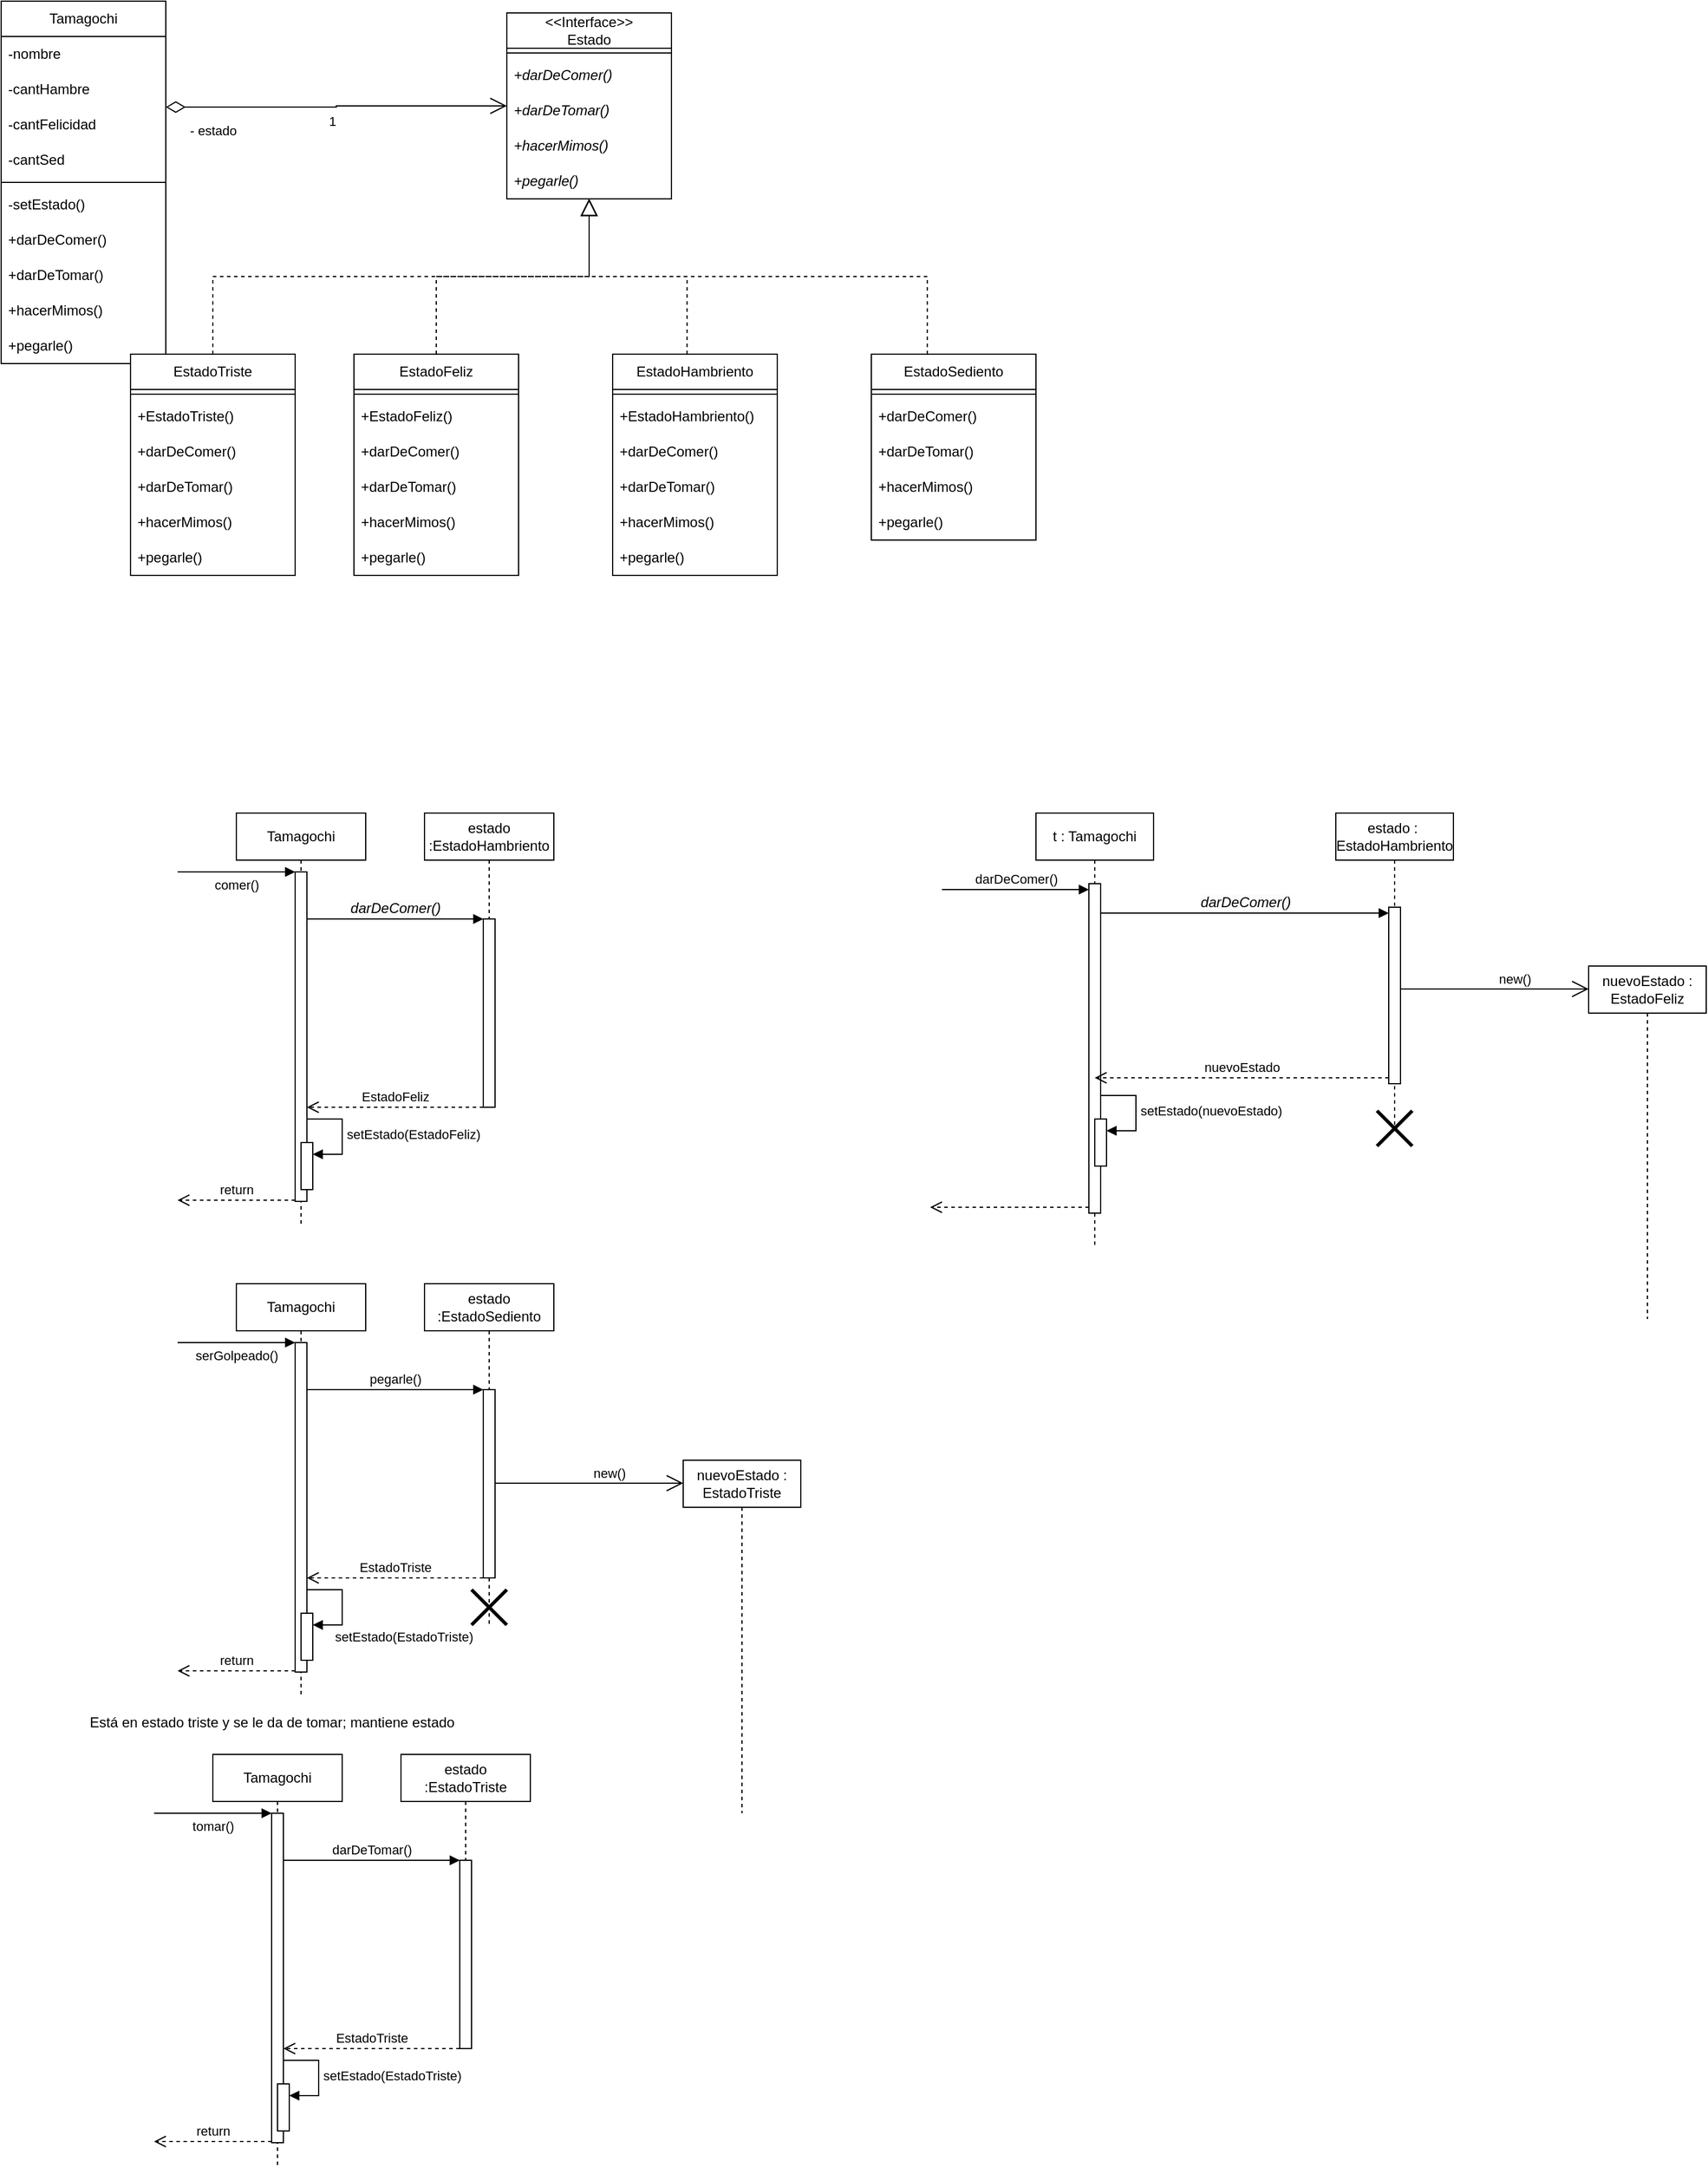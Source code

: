 <mxfile version="24.2.5" type="device" pages="2">
  <diagram name="Page-1" id="bVdhCnrpjDWFNXXhfxfb">
    <mxGraphModel dx="1121" dy="468" grid="1" gridSize="10" guides="1" tooltips="1" connect="1" arrows="1" fold="1" page="1" pageScale="1" pageWidth="850" pageHeight="1100" math="0" shadow="0">
      <root>
        <mxCell id="0" />
        <mxCell id="1" parent="0" />
        <mxCell id="0UKZ5Wy3TwZcNnDCWIbI-1" value="&lt;div&gt;&amp;lt;&amp;lt;Interface&amp;gt;&amp;gt;&lt;/div&gt;Estado" style="swimlane;fontStyle=0;childLayout=stackLayout;horizontal=1;startSize=30;horizontalStack=0;resizeParent=1;resizeParentMax=0;resizeLast=0;collapsible=1;marginBottom=0;whiteSpace=wrap;html=1;" parent="1" vertex="1">
          <mxGeometry x="570" y="230" width="140" height="158" as="geometry" />
        </mxCell>
        <mxCell id="0UKZ5Wy3TwZcNnDCWIbI-15" value="" style="line;strokeWidth=1;fillColor=none;align=left;verticalAlign=middle;spacingTop=-1;spacingLeft=3;spacingRight=3;rotatable=0;labelPosition=right;points=[];portConstraint=eastwest;strokeColor=inherit;" parent="0UKZ5Wy3TwZcNnDCWIbI-1" vertex="1">
          <mxGeometry y="30" width="140" height="8" as="geometry" />
        </mxCell>
        <mxCell id="0UKZ5Wy3TwZcNnDCWIbI-18" value="&lt;i&gt;+darDeComer()&lt;/i&gt;" style="text;strokeColor=none;fillColor=none;align=left;verticalAlign=middle;spacingLeft=4;spacingRight=4;overflow=hidden;points=[[0,0.5],[1,0.5]];portConstraint=eastwest;rotatable=0;whiteSpace=wrap;html=1;" parent="0UKZ5Wy3TwZcNnDCWIbI-1" vertex="1">
          <mxGeometry y="38" width="140" height="30" as="geometry" />
        </mxCell>
        <mxCell id="0UKZ5Wy3TwZcNnDCWIbI-21" value="&lt;i&gt;+darDeTomar()&lt;/i&gt;" style="text;strokeColor=none;fillColor=none;align=left;verticalAlign=middle;spacingLeft=4;spacingRight=4;overflow=hidden;points=[[0,0.5],[1,0.5]];portConstraint=eastwest;rotatable=0;whiteSpace=wrap;html=1;" parent="0UKZ5Wy3TwZcNnDCWIbI-1" vertex="1">
          <mxGeometry y="68" width="140" height="30" as="geometry" />
        </mxCell>
        <mxCell id="0UKZ5Wy3TwZcNnDCWIbI-24" value="&lt;i&gt;+hacerMimos()&lt;/i&gt;" style="text;strokeColor=none;fillColor=none;align=left;verticalAlign=middle;spacingLeft=4;spacingRight=4;overflow=hidden;points=[[0,0.5],[1,0.5]];portConstraint=eastwest;rotatable=0;whiteSpace=wrap;html=1;" parent="0UKZ5Wy3TwZcNnDCWIbI-1" vertex="1">
          <mxGeometry y="98" width="140" height="30" as="geometry" />
        </mxCell>
        <mxCell id="0UKZ5Wy3TwZcNnDCWIbI-4" value="&lt;i&gt;+pegarle()&lt;/i&gt;" style="text;strokeColor=none;fillColor=none;align=left;verticalAlign=middle;spacingLeft=4;spacingRight=4;overflow=hidden;points=[[0,0.5],[1,0.5]];portConstraint=eastwest;rotatable=0;whiteSpace=wrap;html=1;" parent="0UKZ5Wy3TwZcNnDCWIbI-1" vertex="1">
          <mxGeometry y="128" width="140" height="30" as="geometry" />
        </mxCell>
        <mxCell id="0UKZ5Wy3TwZcNnDCWIbI-5" value="Tamagochi" style="swimlane;fontStyle=0;childLayout=stackLayout;horizontal=1;startSize=30;horizontalStack=0;resizeParent=1;resizeParentMax=0;resizeLast=0;collapsible=1;marginBottom=0;whiteSpace=wrap;html=1;" parent="1" vertex="1">
          <mxGeometry x="140" y="220" width="140" height="308" as="geometry" />
        </mxCell>
        <mxCell id="0UKZ5Wy3TwZcNnDCWIbI-6" value="-nombre" style="text;strokeColor=none;fillColor=none;align=left;verticalAlign=middle;spacingLeft=4;spacingRight=4;overflow=hidden;points=[[0,0.5],[1,0.5]];portConstraint=eastwest;rotatable=0;whiteSpace=wrap;html=1;" parent="0UKZ5Wy3TwZcNnDCWIbI-5" vertex="1">
          <mxGeometry y="30" width="140" height="30" as="geometry" />
        </mxCell>
        <mxCell id="0UKZ5Wy3TwZcNnDCWIbI-68" value="-cantHambre" style="text;strokeColor=none;fillColor=none;align=left;verticalAlign=middle;spacingLeft=4;spacingRight=4;overflow=hidden;points=[[0,0.5],[1,0.5]];portConstraint=eastwest;rotatable=0;whiteSpace=wrap;html=1;" parent="0UKZ5Wy3TwZcNnDCWIbI-5" vertex="1">
          <mxGeometry y="60" width="140" height="30" as="geometry" />
        </mxCell>
        <mxCell id="0UKZ5Wy3TwZcNnDCWIbI-69" value="-cantFelicidad" style="text;strokeColor=none;fillColor=none;align=left;verticalAlign=middle;spacingLeft=4;spacingRight=4;overflow=hidden;points=[[0,0.5],[1,0.5]];portConstraint=eastwest;rotatable=0;whiteSpace=wrap;html=1;" parent="0UKZ5Wy3TwZcNnDCWIbI-5" vertex="1">
          <mxGeometry y="90" width="140" height="30" as="geometry" />
        </mxCell>
        <mxCell id="0UKZ5Wy3TwZcNnDCWIbI-67" value="-cantSed" style="text;strokeColor=none;fillColor=none;align=left;verticalAlign=middle;spacingLeft=4;spacingRight=4;overflow=hidden;points=[[0,0.5],[1,0.5]];portConstraint=eastwest;rotatable=0;whiteSpace=wrap;html=1;" parent="0UKZ5Wy3TwZcNnDCWIbI-5" vertex="1">
          <mxGeometry y="120" width="140" height="30" as="geometry" />
        </mxCell>
        <mxCell id="0UKZ5Wy3TwZcNnDCWIbI-66" value="" style="line;strokeWidth=1;fillColor=none;align=left;verticalAlign=middle;spacingTop=-1;spacingLeft=3;spacingRight=3;rotatable=0;labelPosition=right;points=[];portConstraint=eastwest;strokeColor=inherit;" parent="0UKZ5Wy3TwZcNnDCWIbI-5" vertex="1">
          <mxGeometry y="150" width="140" height="8" as="geometry" />
        </mxCell>
        <mxCell id="VSxVPbPDeKIeRkTLkw7z-45" value="&lt;span style=&quot;text-align: center;&quot;&gt;-setEstado()&lt;/span&gt;" style="text;strokeColor=none;fillColor=none;align=left;verticalAlign=middle;spacingLeft=4;spacingRight=4;overflow=hidden;points=[[0,0.5],[1,0.5]];portConstraint=eastwest;rotatable=0;whiteSpace=wrap;html=1;" vertex="1" parent="0UKZ5Wy3TwZcNnDCWIbI-5">
          <mxGeometry y="158" width="140" height="30" as="geometry" />
        </mxCell>
        <mxCell id="0UKZ5Wy3TwZcNnDCWIbI-62" value="+darDeComer()" style="text;strokeColor=none;fillColor=none;align=left;verticalAlign=middle;spacingLeft=4;spacingRight=4;overflow=hidden;points=[[0,0.5],[1,0.5]];portConstraint=eastwest;rotatable=0;whiteSpace=wrap;html=1;" parent="0UKZ5Wy3TwZcNnDCWIbI-5" vertex="1">
          <mxGeometry y="188" width="140" height="30" as="geometry" />
        </mxCell>
        <mxCell id="0UKZ5Wy3TwZcNnDCWIbI-63" value="+darDeTomar()" style="text;strokeColor=none;fillColor=none;align=left;verticalAlign=middle;spacingLeft=4;spacingRight=4;overflow=hidden;points=[[0,0.5],[1,0.5]];portConstraint=eastwest;rotatable=0;whiteSpace=wrap;html=1;" parent="0UKZ5Wy3TwZcNnDCWIbI-5" vertex="1">
          <mxGeometry y="218" width="140" height="30" as="geometry" />
        </mxCell>
        <mxCell id="0UKZ5Wy3TwZcNnDCWIbI-64" value="+hacerMimos()" style="text;strokeColor=none;fillColor=none;align=left;verticalAlign=middle;spacingLeft=4;spacingRight=4;overflow=hidden;points=[[0,0.5],[1,0.5]];portConstraint=eastwest;rotatable=0;whiteSpace=wrap;html=1;" parent="0UKZ5Wy3TwZcNnDCWIbI-5" vertex="1">
          <mxGeometry y="248" width="140" height="30" as="geometry" />
        </mxCell>
        <mxCell id="0UKZ5Wy3TwZcNnDCWIbI-65" value="+pegarle()" style="text;strokeColor=none;fillColor=none;align=left;verticalAlign=middle;spacingLeft=4;spacingRight=4;overflow=hidden;points=[[0,0.5],[1,0.5]];portConstraint=eastwest;rotatable=0;whiteSpace=wrap;html=1;" parent="0UKZ5Wy3TwZcNnDCWIbI-5" vertex="1">
          <mxGeometry y="278" width="140" height="30" as="geometry" />
        </mxCell>
        <mxCell id="0UKZ5Wy3TwZcNnDCWIbI-9" value="- estado" style="endArrow=open;html=1;endSize=12;startArrow=diamondThin;startSize=14;startFill=0;edgeStyle=orthogonalEdgeStyle;rounded=0;" parent="1" edge="1" target="0UKZ5Wy3TwZcNnDCWIbI-1" source="0UKZ5Wy3TwZcNnDCWIbI-5">
          <mxGeometry x="-0.725" y="-20" relative="1" as="geometry">
            <mxPoint x="310.0" y="310.0" as="sourcePoint" />
            <mxPoint x="490" y="330" as="targetPoint" />
            <Array as="points">
              <mxPoint x="425" y="310" />
              <mxPoint x="425" y="309" />
            </Array>
            <mxPoint as="offset" />
          </mxGeometry>
        </mxCell>
        <mxCell id="0UKZ5Wy3TwZcNnDCWIbI-11" value="1" style="edgeLabel;resizable=0;html=1;align=right;verticalAlign=top;" parent="0UKZ5Wy3TwZcNnDCWIbI-9" connectable="0" vertex="1">
          <mxGeometry x="1" relative="1" as="geometry">
            <mxPoint x="-145" as="offset" />
          </mxGeometry>
        </mxCell>
        <mxCell id="0UKZ5Wy3TwZcNnDCWIbI-25" value="&lt;div&gt;&lt;span style=&quot;background-color: initial;&quot;&gt;EstadoTriste&lt;/span&gt;&lt;br&gt;&lt;/div&gt;" style="swimlane;fontStyle=0;childLayout=stackLayout;horizontal=1;startSize=30;horizontalStack=0;resizeParent=1;resizeParentMax=0;resizeLast=0;collapsible=1;marginBottom=0;whiteSpace=wrap;html=1;" parent="1" vertex="1">
          <mxGeometry x="250" y="520" width="140" height="188" as="geometry" />
        </mxCell>
        <mxCell id="0UKZ5Wy3TwZcNnDCWIbI-26" value="" style="line;strokeWidth=1;fillColor=none;align=left;verticalAlign=middle;spacingTop=-1;spacingLeft=3;spacingRight=3;rotatable=0;labelPosition=right;points=[];portConstraint=eastwest;strokeColor=inherit;" parent="0UKZ5Wy3TwZcNnDCWIbI-25" vertex="1">
          <mxGeometry y="30" width="140" height="8" as="geometry" />
        </mxCell>
        <mxCell id="VSxVPbPDeKIeRkTLkw7z-44" value="&lt;span style=&quot;text-align: center;&quot;&gt;+EstadoTriste()&lt;/span&gt;" style="text;strokeColor=none;fillColor=none;align=left;verticalAlign=middle;spacingLeft=4;spacingRight=4;overflow=hidden;points=[[0,0.5],[1,0.5]];portConstraint=eastwest;rotatable=0;whiteSpace=wrap;html=1;" vertex="1" parent="0UKZ5Wy3TwZcNnDCWIbI-25">
          <mxGeometry y="38" width="140" height="30" as="geometry" />
        </mxCell>
        <mxCell id="0UKZ5Wy3TwZcNnDCWIbI-27" value="+darDeComer()" style="text;strokeColor=none;fillColor=none;align=left;verticalAlign=middle;spacingLeft=4;spacingRight=4;overflow=hidden;points=[[0,0.5],[1,0.5]];portConstraint=eastwest;rotatable=0;whiteSpace=wrap;html=1;" parent="0UKZ5Wy3TwZcNnDCWIbI-25" vertex="1">
          <mxGeometry y="68" width="140" height="30" as="geometry" />
        </mxCell>
        <mxCell id="0UKZ5Wy3TwZcNnDCWIbI-28" value="+darDeTomar()" style="text;strokeColor=none;fillColor=none;align=left;verticalAlign=middle;spacingLeft=4;spacingRight=4;overflow=hidden;points=[[0,0.5],[1,0.5]];portConstraint=eastwest;rotatable=0;whiteSpace=wrap;html=1;" parent="0UKZ5Wy3TwZcNnDCWIbI-25" vertex="1">
          <mxGeometry y="98" width="140" height="30" as="geometry" />
        </mxCell>
        <mxCell id="0UKZ5Wy3TwZcNnDCWIbI-29" value="+hacerMimos()" style="text;strokeColor=none;fillColor=none;align=left;verticalAlign=middle;spacingLeft=4;spacingRight=4;overflow=hidden;points=[[0,0.5],[1,0.5]];portConstraint=eastwest;rotatable=0;whiteSpace=wrap;html=1;" parent="0UKZ5Wy3TwZcNnDCWIbI-25" vertex="1">
          <mxGeometry y="128" width="140" height="30" as="geometry" />
        </mxCell>
        <mxCell id="0UKZ5Wy3TwZcNnDCWIbI-30" value="+pegarle()" style="text;strokeColor=none;fillColor=none;align=left;verticalAlign=middle;spacingLeft=4;spacingRight=4;overflow=hidden;points=[[0,0.5],[1,0.5]];portConstraint=eastwest;rotatable=0;whiteSpace=wrap;html=1;" parent="0UKZ5Wy3TwZcNnDCWIbI-25" vertex="1">
          <mxGeometry y="158" width="140" height="30" as="geometry" />
        </mxCell>
        <mxCell id="0UKZ5Wy3TwZcNnDCWIbI-31" value="&lt;div&gt;&lt;span style=&quot;background-color: initial;&quot;&gt;EstadoFeliz&lt;/span&gt;&lt;br&gt;&lt;/div&gt;" style="swimlane;fontStyle=0;childLayout=stackLayout;horizontal=1;startSize=30;horizontalStack=0;resizeParent=1;resizeParentMax=0;resizeLast=0;collapsible=1;marginBottom=0;whiteSpace=wrap;html=1;" parent="1" vertex="1">
          <mxGeometry x="440" y="520" width="140" height="188" as="geometry" />
        </mxCell>
        <mxCell id="0UKZ5Wy3TwZcNnDCWIbI-32" value="" style="line;strokeWidth=1;fillColor=none;align=left;verticalAlign=middle;spacingTop=-1;spacingLeft=3;spacingRight=3;rotatable=0;labelPosition=right;points=[];portConstraint=eastwest;strokeColor=inherit;" parent="0UKZ5Wy3TwZcNnDCWIbI-31" vertex="1">
          <mxGeometry y="30" width="140" height="8" as="geometry" />
        </mxCell>
        <mxCell id="VSxVPbPDeKIeRkTLkw7z-46" value="&lt;span style=&quot;text-align: center;&quot;&gt;+EstadoFeliz()&lt;/span&gt;" style="text;strokeColor=none;fillColor=none;align=left;verticalAlign=middle;spacingLeft=4;spacingRight=4;overflow=hidden;points=[[0,0.5],[1,0.5]];portConstraint=eastwest;rotatable=0;whiteSpace=wrap;html=1;" vertex="1" parent="0UKZ5Wy3TwZcNnDCWIbI-31">
          <mxGeometry y="38" width="140" height="30" as="geometry" />
        </mxCell>
        <mxCell id="0UKZ5Wy3TwZcNnDCWIbI-33" value="+darDeComer()" style="text;strokeColor=none;fillColor=none;align=left;verticalAlign=middle;spacingLeft=4;spacingRight=4;overflow=hidden;points=[[0,0.5],[1,0.5]];portConstraint=eastwest;rotatable=0;whiteSpace=wrap;html=1;" parent="0UKZ5Wy3TwZcNnDCWIbI-31" vertex="1">
          <mxGeometry y="68" width="140" height="30" as="geometry" />
        </mxCell>
        <mxCell id="0UKZ5Wy3TwZcNnDCWIbI-34" value="+darDeTomar()" style="text;strokeColor=none;fillColor=none;align=left;verticalAlign=middle;spacingLeft=4;spacingRight=4;overflow=hidden;points=[[0,0.5],[1,0.5]];portConstraint=eastwest;rotatable=0;whiteSpace=wrap;html=1;" parent="0UKZ5Wy3TwZcNnDCWIbI-31" vertex="1">
          <mxGeometry y="98" width="140" height="30" as="geometry" />
        </mxCell>
        <mxCell id="0UKZ5Wy3TwZcNnDCWIbI-35" value="+hacerMimos()" style="text;strokeColor=none;fillColor=none;align=left;verticalAlign=middle;spacingLeft=4;spacingRight=4;overflow=hidden;points=[[0,0.5],[1,0.5]];portConstraint=eastwest;rotatable=0;whiteSpace=wrap;html=1;" parent="0UKZ5Wy3TwZcNnDCWIbI-31" vertex="1">
          <mxGeometry y="128" width="140" height="30" as="geometry" />
        </mxCell>
        <mxCell id="0UKZ5Wy3TwZcNnDCWIbI-36" value="+pegarle()" style="text;strokeColor=none;fillColor=none;align=left;verticalAlign=middle;spacingLeft=4;spacingRight=4;overflow=hidden;points=[[0,0.5],[1,0.5]];portConstraint=eastwest;rotatable=0;whiteSpace=wrap;html=1;" parent="0UKZ5Wy3TwZcNnDCWIbI-31" vertex="1">
          <mxGeometry y="158" width="140" height="30" as="geometry" />
        </mxCell>
        <mxCell id="0UKZ5Wy3TwZcNnDCWIbI-37" value="&lt;div&gt;&lt;span style=&quot;background-color: initial;&quot;&gt;EstadoHambriento&lt;/span&gt;&lt;/div&gt;" style="swimlane;fontStyle=0;childLayout=stackLayout;horizontal=1;startSize=30;horizontalStack=0;resizeParent=1;resizeParentMax=0;resizeLast=0;collapsible=1;marginBottom=0;whiteSpace=wrap;html=1;" parent="1" vertex="1">
          <mxGeometry x="660" y="520" width="140" height="188" as="geometry" />
        </mxCell>
        <mxCell id="0UKZ5Wy3TwZcNnDCWIbI-38" value="" style="line;strokeWidth=1;fillColor=none;align=left;verticalAlign=middle;spacingTop=-1;spacingLeft=3;spacingRight=3;rotatable=0;labelPosition=right;points=[];portConstraint=eastwest;strokeColor=inherit;" parent="0UKZ5Wy3TwZcNnDCWIbI-37" vertex="1">
          <mxGeometry y="30" width="140" height="8" as="geometry" />
        </mxCell>
        <mxCell id="VSxVPbPDeKIeRkTLkw7z-47" value="&lt;span style=&quot;text-align: center;&quot;&gt;+EstadoHambriento()&lt;/span&gt;" style="text;strokeColor=none;fillColor=none;align=left;verticalAlign=middle;spacingLeft=4;spacingRight=4;overflow=hidden;points=[[0,0.5],[1,0.5]];portConstraint=eastwest;rotatable=0;whiteSpace=wrap;html=1;" vertex="1" parent="0UKZ5Wy3TwZcNnDCWIbI-37">
          <mxGeometry y="38" width="140" height="30" as="geometry" />
        </mxCell>
        <mxCell id="0UKZ5Wy3TwZcNnDCWIbI-39" value="+darDeComer()" style="text;strokeColor=none;fillColor=none;align=left;verticalAlign=middle;spacingLeft=4;spacingRight=4;overflow=hidden;points=[[0,0.5],[1,0.5]];portConstraint=eastwest;rotatable=0;whiteSpace=wrap;html=1;" parent="0UKZ5Wy3TwZcNnDCWIbI-37" vertex="1">
          <mxGeometry y="68" width="140" height="30" as="geometry" />
        </mxCell>
        <mxCell id="0UKZ5Wy3TwZcNnDCWIbI-40" value="+darDeTomar()" style="text;strokeColor=none;fillColor=none;align=left;verticalAlign=middle;spacingLeft=4;spacingRight=4;overflow=hidden;points=[[0,0.5],[1,0.5]];portConstraint=eastwest;rotatable=0;whiteSpace=wrap;html=1;" parent="0UKZ5Wy3TwZcNnDCWIbI-37" vertex="1">
          <mxGeometry y="98" width="140" height="30" as="geometry" />
        </mxCell>
        <mxCell id="0UKZ5Wy3TwZcNnDCWIbI-41" value="+hacerMimos()" style="text;strokeColor=none;fillColor=none;align=left;verticalAlign=middle;spacingLeft=4;spacingRight=4;overflow=hidden;points=[[0,0.5],[1,0.5]];portConstraint=eastwest;rotatable=0;whiteSpace=wrap;html=1;" parent="0UKZ5Wy3TwZcNnDCWIbI-37" vertex="1">
          <mxGeometry y="128" width="140" height="30" as="geometry" />
        </mxCell>
        <mxCell id="0UKZ5Wy3TwZcNnDCWIbI-42" value="+pegarle()" style="text;strokeColor=none;fillColor=none;align=left;verticalAlign=middle;spacingLeft=4;spacingRight=4;overflow=hidden;points=[[0,0.5],[1,0.5]];portConstraint=eastwest;rotatable=0;whiteSpace=wrap;html=1;" parent="0UKZ5Wy3TwZcNnDCWIbI-37" vertex="1">
          <mxGeometry y="158" width="140" height="30" as="geometry" />
        </mxCell>
        <mxCell id="0UKZ5Wy3TwZcNnDCWIbI-43" value="&lt;div&gt;&lt;span style=&quot;background-color: initial;&quot;&gt;EstadoSediento&lt;/span&gt;&lt;/div&gt;" style="swimlane;fontStyle=0;childLayout=stackLayout;horizontal=1;startSize=30;horizontalStack=0;resizeParent=1;resizeParentMax=0;resizeLast=0;collapsible=1;marginBottom=0;whiteSpace=wrap;html=1;" parent="1" vertex="1">
          <mxGeometry x="880" y="520" width="140" height="158" as="geometry" />
        </mxCell>
        <mxCell id="0UKZ5Wy3TwZcNnDCWIbI-44" value="" style="line;strokeWidth=1;fillColor=none;align=left;verticalAlign=middle;spacingTop=-1;spacingLeft=3;spacingRight=3;rotatable=0;labelPosition=right;points=[];portConstraint=eastwest;strokeColor=inherit;" parent="0UKZ5Wy3TwZcNnDCWIbI-43" vertex="1">
          <mxGeometry y="30" width="140" height="8" as="geometry" />
        </mxCell>
        <mxCell id="0UKZ5Wy3TwZcNnDCWIbI-45" value="+darDeComer()" style="text;strokeColor=none;fillColor=none;align=left;verticalAlign=middle;spacingLeft=4;spacingRight=4;overflow=hidden;points=[[0,0.5],[1,0.5]];portConstraint=eastwest;rotatable=0;whiteSpace=wrap;html=1;" parent="0UKZ5Wy3TwZcNnDCWIbI-43" vertex="1">
          <mxGeometry y="38" width="140" height="30" as="geometry" />
        </mxCell>
        <mxCell id="0UKZ5Wy3TwZcNnDCWIbI-46" value="+darDeTomar()" style="text;strokeColor=none;fillColor=none;align=left;verticalAlign=middle;spacingLeft=4;spacingRight=4;overflow=hidden;points=[[0,0.5],[1,0.5]];portConstraint=eastwest;rotatable=0;whiteSpace=wrap;html=1;" parent="0UKZ5Wy3TwZcNnDCWIbI-43" vertex="1">
          <mxGeometry y="68" width="140" height="30" as="geometry" />
        </mxCell>
        <mxCell id="0UKZ5Wy3TwZcNnDCWIbI-47" value="+hacerMimos()" style="text;strokeColor=none;fillColor=none;align=left;verticalAlign=middle;spacingLeft=4;spacingRight=4;overflow=hidden;points=[[0,0.5],[1,0.5]];portConstraint=eastwest;rotatable=0;whiteSpace=wrap;html=1;" parent="0UKZ5Wy3TwZcNnDCWIbI-43" vertex="1">
          <mxGeometry y="98" width="140" height="30" as="geometry" />
        </mxCell>
        <mxCell id="0UKZ5Wy3TwZcNnDCWIbI-48" value="+pegarle()" style="text;strokeColor=none;fillColor=none;align=left;verticalAlign=middle;spacingLeft=4;spacingRight=4;overflow=hidden;points=[[0,0.5],[1,0.5]];portConstraint=eastwest;rotatable=0;whiteSpace=wrap;html=1;" parent="0UKZ5Wy3TwZcNnDCWIbI-43" vertex="1">
          <mxGeometry y="128" width="140" height="30" as="geometry" />
        </mxCell>
        <mxCell id="0UKZ5Wy3TwZcNnDCWIbI-58" value="" style="endArrow=block;dashed=1;endFill=0;endSize=12;html=1;rounded=0;exitX=0.452;exitY=0;exitDx=0;exitDy=0;exitPerimeter=0;edgeStyle=orthogonalEdgeStyle;" parent="1" source="0UKZ5Wy3TwZcNnDCWIbI-37" target="0UKZ5Wy3TwZcNnDCWIbI-1" edge="1">
          <mxGeometry width="160" relative="1" as="geometry">
            <mxPoint x="670" y="500" as="sourcePoint" />
            <mxPoint x="830" y="500" as="targetPoint" />
          </mxGeometry>
        </mxCell>
        <mxCell id="0UKZ5Wy3TwZcNnDCWIbI-60" value="" style="endArrow=block;dashed=1;endFill=0;endSize=12;html=1;rounded=0;exitX=0.34;exitY=0;exitDx=0;exitDy=0;exitPerimeter=0;edgeStyle=orthogonalEdgeStyle;" parent="1" source="0UKZ5Wy3TwZcNnDCWIbI-43" target="0UKZ5Wy3TwZcNnDCWIbI-1" edge="1">
          <mxGeometry width="160" relative="1" as="geometry">
            <mxPoint x="670" y="510" as="sourcePoint" />
            <mxPoint x="830" y="510" as="targetPoint" />
          </mxGeometry>
        </mxCell>
        <mxCell id="0UKZ5Wy3TwZcNnDCWIbI-61" value="" style="endArrow=block;dashed=1;endFill=0;endSize=12;html=1;rounded=0;exitX=0.5;exitY=0;exitDx=0;exitDy=0;edgeStyle=orthogonalEdgeStyle;" parent="1" source="0UKZ5Wy3TwZcNnDCWIbI-25" target="0UKZ5Wy3TwZcNnDCWIbI-1" edge="1">
          <mxGeometry width="160" relative="1" as="geometry">
            <mxPoint x="400" y="438" as="sourcePoint" />
            <mxPoint x="560" y="438" as="targetPoint" />
          </mxGeometry>
        </mxCell>
        <mxCell id="0UKZ5Wy3TwZcNnDCWIbI-59" value="" style="endArrow=block;dashed=1;endFill=0;endSize=12;html=1;rounded=0;exitX=0.5;exitY=0;exitDx=0;exitDy=0;edgeStyle=orthogonalEdgeStyle;" parent="1" source="0UKZ5Wy3TwZcNnDCWIbI-31" target="0UKZ5Wy3TwZcNnDCWIbI-1" edge="1">
          <mxGeometry width="160" relative="1" as="geometry">
            <mxPoint x="480" y="480" as="sourcePoint" />
            <mxPoint x="640" y="480" as="targetPoint" />
          </mxGeometry>
        </mxCell>
        <mxCell id="VSxVPbPDeKIeRkTLkw7z-1" value="Tamagochi" style="shape=umlLifeline;perimeter=lifelinePerimeter;whiteSpace=wrap;html=1;container=1;dropTarget=0;collapsible=0;recursiveResize=0;outlineConnect=0;portConstraint=eastwest;newEdgeStyle={&quot;edgeStyle&quot;:&quot;elbowEdgeStyle&quot;,&quot;elbow&quot;:&quot;vertical&quot;,&quot;curved&quot;:0,&quot;rounded&quot;:0};" vertex="1" parent="1">
          <mxGeometry x="340" y="910" width="110" height="350" as="geometry" />
        </mxCell>
        <mxCell id="VSxVPbPDeKIeRkTLkw7z-2" value="" style="html=1;points=[];perimeter=orthogonalPerimeter;outlineConnect=0;targetShapes=umlLifeline;portConstraint=eastwest;newEdgeStyle={&quot;edgeStyle&quot;:&quot;elbowEdgeStyle&quot;,&quot;elbow&quot;:&quot;vertical&quot;,&quot;curved&quot;:0,&quot;rounded&quot;:0};" vertex="1" parent="VSxVPbPDeKIeRkTLkw7z-1">
          <mxGeometry x="50" y="50" width="10" height="280" as="geometry" />
        </mxCell>
        <mxCell id="VSxVPbPDeKIeRkTLkw7z-3" value="comer()" style="html=1;verticalAlign=bottom;endArrow=block;edgeStyle=elbowEdgeStyle;elbow=vertical;curved=0;rounded=0;" edge="1" parent="VSxVPbPDeKIeRkTLkw7z-1" target="VSxVPbPDeKIeRkTLkw7z-2">
          <mxGeometry y="-20" relative="1" as="geometry">
            <mxPoint x="-50" y="50" as="sourcePoint" />
            <mxPoint as="offset" />
          </mxGeometry>
        </mxCell>
        <mxCell id="VSxVPbPDeKIeRkTLkw7z-4" value="return" style="html=1;verticalAlign=bottom;endArrow=open;dashed=1;endSize=8;edgeStyle=elbowEdgeStyle;elbow=vertical;curved=0;rounded=0;" edge="1" parent="VSxVPbPDeKIeRkTLkw7z-1">
          <mxGeometry relative="1" as="geometry">
            <mxPoint x="-50" y="329" as="targetPoint" />
            <mxPoint x="50" y="329" as="sourcePoint" />
          </mxGeometry>
        </mxCell>
        <mxCell id="VSxVPbPDeKIeRkTLkw7z-5" value="" style="html=1;points=[];perimeter=orthogonalPerimeter;outlineConnect=0;targetShapes=umlLifeline;portConstraint=eastwest;newEdgeStyle={&quot;edgeStyle&quot;:&quot;elbowEdgeStyle&quot;,&quot;elbow&quot;:&quot;vertical&quot;,&quot;curved&quot;:0,&quot;rounded&quot;:0};" vertex="1" parent="VSxVPbPDeKIeRkTLkw7z-1">
          <mxGeometry x="55" y="280" width="10" height="40" as="geometry" />
        </mxCell>
        <mxCell id="VSxVPbPDeKIeRkTLkw7z-6" value="setEstado(EstadoFeliz)" style="html=1;align=left;spacingLeft=2;endArrow=block;rounded=0;edgeStyle=orthogonalEdgeStyle;curved=0;rounded=0;" edge="1" parent="VSxVPbPDeKIeRkTLkw7z-1" target="VSxVPbPDeKIeRkTLkw7z-5">
          <mxGeometry relative="1" as="geometry">
            <mxPoint x="60" y="260" as="sourcePoint" />
            <Array as="points">
              <mxPoint x="90" y="290" />
            </Array>
          </mxGeometry>
        </mxCell>
        <mxCell id="VSxVPbPDeKIeRkTLkw7z-7" value="estado&lt;br&gt;:EstadoHambriento" style="shape=umlLifeline;perimeter=lifelinePerimeter;whiteSpace=wrap;html=1;container=1;dropTarget=0;collapsible=0;recursiveResize=0;outlineConnect=0;portConstraint=eastwest;newEdgeStyle={&quot;edgeStyle&quot;:&quot;elbowEdgeStyle&quot;,&quot;elbow&quot;:&quot;vertical&quot;,&quot;curved&quot;:0,&quot;rounded&quot;:0};" vertex="1" parent="1">
          <mxGeometry x="500" y="910" width="110" height="250" as="geometry" />
        </mxCell>
        <mxCell id="VSxVPbPDeKIeRkTLkw7z-8" value="" style="html=1;points=[];perimeter=orthogonalPerimeter;outlineConnect=0;targetShapes=umlLifeline;portConstraint=eastwest;newEdgeStyle={&quot;edgeStyle&quot;:&quot;elbowEdgeStyle&quot;,&quot;elbow&quot;:&quot;vertical&quot;,&quot;curved&quot;:0,&quot;rounded&quot;:0};" vertex="1" parent="VSxVPbPDeKIeRkTLkw7z-7">
          <mxGeometry x="50" y="90" width="10" height="160" as="geometry" />
        </mxCell>
        <mxCell id="VSxVPbPDeKIeRkTLkw7z-9" value="&lt;i style=&quot;font-size: 12px; text-align: left; text-wrap: wrap; background-color: rgb(251, 251, 251);&quot;&gt;darDeComer()&lt;/i&gt;" style="html=1;verticalAlign=bottom;endArrow=block;edgeStyle=elbowEdgeStyle;elbow=vertical;curved=0;rounded=0;" edge="1" parent="VSxVPbPDeKIeRkTLkw7z-7">
          <mxGeometry relative="1" as="geometry">
            <mxPoint x="-100" y="90" as="sourcePoint" />
            <mxPoint x="50" y="90" as="targetPoint" />
          </mxGeometry>
        </mxCell>
        <mxCell id="VSxVPbPDeKIeRkTLkw7z-10" value="EstadoFeliz" style="html=1;verticalAlign=bottom;endArrow=open;dashed=1;endSize=8;edgeStyle=elbowEdgeStyle;elbow=vertical;curved=0;rounded=0;" edge="1" parent="VSxVPbPDeKIeRkTLkw7z-7">
          <mxGeometry relative="1" as="geometry">
            <mxPoint x="-100" y="250" as="targetPoint" />
            <mxPoint x="50" y="250" as="sourcePoint" />
          </mxGeometry>
        </mxCell>
        <mxCell id="VSxVPbPDeKIeRkTLkw7z-11" value="Tamagochi" style="shape=umlLifeline;perimeter=lifelinePerimeter;whiteSpace=wrap;html=1;container=1;dropTarget=0;collapsible=0;recursiveResize=0;outlineConnect=0;portConstraint=eastwest;newEdgeStyle={&quot;edgeStyle&quot;:&quot;elbowEdgeStyle&quot;,&quot;elbow&quot;:&quot;vertical&quot;,&quot;curved&quot;:0,&quot;rounded&quot;:0};" vertex="1" parent="1">
          <mxGeometry x="320" y="1710" width="110" height="350" as="geometry" />
        </mxCell>
        <mxCell id="VSxVPbPDeKIeRkTLkw7z-12" value="" style="html=1;points=[];perimeter=orthogonalPerimeter;outlineConnect=0;targetShapes=umlLifeline;portConstraint=eastwest;newEdgeStyle={&quot;edgeStyle&quot;:&quot;elbowEdgeStyle&quot;,&quot;elbow&quot;:&quot;vertical&quot;,&quot;curved&quot;:0,&quot;rounded&quot;:0};" vertex="1" parent="VSxVPbPDeKIeRkTLkw7z-11">
          <mxGeometry x="50" y="50" width="10" height="280" as="geometry" />
        </mxCell>
        <mxCell id="VSxVPbPDeKIeRkTLkw7z-13" value="tomar()" style="html=1;verticalAlign=bottom;endArrow=block;edgeStyle=elbowEdgeStyle;elbow=vertical;curved=0;rounded=0;" edge="1" parent="VSxVPbPDeKIeRkTLkw7z-11" target="VSxVPbPDeKIeRkTLkw7z-12">
          <mxGeometry y="-20" relative="1" as="geometry">
            <mxPoint x="-50" y="50" as="sourcePoint" />
            <mxPoint as="offset" />
          </mxGeometry>
        </mxCell>
        <mxCell id="VSxVPbPDeKIeRkTLkw7z-14" value="return" style="html=1;verticalAlign=bottom;endArrow=open;dashed=1;endSize=8;edgeStyle=elbowEdgeStyle;elbow=vertical;curved=0;rounded=0;" edge="1" parent="VSxVPbPDeKIeRkTLkw7z-11">
          <mxGeometry relative="1" as="geometry">
            <mxPoint x="-50" y="329" as="targetPoint" />
            <mxPoint x="50" y="329" as="sourcePoint" />
          </mxGeometry>
        </mxCell>
        <mxCell id="VSxVPbPDeKIeRkTLkw7z-15" value="" style="html=1;points=[];perimeter=orthogonalPerimeter;outlineConnect=0;targetShapes=umlLifeline;portConstraint=eastwest;newEdgeStyle={&quot;edgeStyle&quot;:&quot;elbowEdgeStyle&quot;,&quot;elbow&quot;:&quot;vertical&quot;,&quot;curved&quot;:0,&quot;rounded&quot;:0};" vertex="1" parent="VSxVPbPDeKIeRkTLkw7z-11">
          <mxGeometry x="55" y="280" width="10" height="40" as="geometry" />
        </mxCell>
        <mxCell id="VSxVPbPDeKIeRkTLkw7z-16" value="setEstado(EstadoTriste)" style="html=1;align=left;spacingLeft=2;endArrow=block;rounded=0;edgeStyle=orthogonalEdgeStyle;curved=0;rounded=0;" edge="1" parent="VSxVPbPDeKIeRkTLkw7z-11" target="VSxVPbPDeKIeRkTLkw7z-15">
          <mxGeometry relative="1" as="geometry">
            <mxPoint x="60" y="260" as="sourcePoint" />
            <Array as="points">
              <mxPoint x="90" y="290" />
            </Array>
          </mxGeometry>
        </mxCell>
        <mxCell id="VSxVPbPDeKIeRkTLkw7z-17" value="estado&lt;br&gt;:EstadoTriste" style="shape=umlLifeline;perimeter=lifelinePerimeter;whiteSpace=wrap;html=1;container=1;dropTarget=0;collapsible=0;recursiveResize=0;outlineConnect=0;portConstraint=eastwest;newEdgeStyle={&quot;edgeStyle&quot;:&quot;elbowEdgeStyle&quot;,&quot;elbow&quot;:&quot;vertical&quot;,&quot;curved&quot;:0,&quot;rounded&quot;:0};" vertex="1" parent="1">
          <mxGeometry x="480" y="1710" width="110" height="250" as="geometry" />
        </mxCell>
        <mxCell id="VSxVPbPDeKIeRkTLkw7z-18" value="" style="html=1;points=[];perimeter=orthogonalPerimeter;outlineConnect=0;targetShapes=umlLifeline;portConstraint=eastwest;newEdgeStyle={&quot;edgeStyle&quot;:&quot;elbowEdgeStyle&quot;,&quot;elbow&quot;:&quot;vertical&quot;,&quot;curved&quot;:0,&quot;rounded&quot;:0};" vertex="1" parent="VSxVPbPDeKIeRkTLkw7z-17">
          <mxGeometry x="50" y="90" width="10" height="160" as="geometry" />
        </mxCell>
        <mxCell id="VSxVPbPDeKIeRkTLkw7z-19" value="darDeTomar()" style="html=1;verticalAlign=bottom;endArrow=block;edgeStyle=elbowEdgeStyle;elbow=vertical;curved=0;rounded=0;" edge="1" parent="VSxVPbPDeKIeRkTLkw7z-17">
          <mxGeometry relative="1" as="geometry">
            <mxPoint x="-100" y="90" as="sourcePoint" />
            <mxPoint x="50" y="90" as="targetPoint" />
          </mxGeometry>
        </mxCell>
        <mxCell id="VSxVPbPDeKIeRkTLkw7z-20" value="EstadoTriste" style="html=1;verticalAlign=bottom;endArrow=open;dashed=1;endSize=8;edgeStyle=elbowEdgeStyle;elbow=vertical;curved=0;rounded=0;" edge="1" parent="VSxVPbPDeKIeRkTLkw7z-17">
          <mxGeometry relative="1" as="geometry">
            <mxPoint x="-100" y="250" as="targetPoint" />
            <mxPoint x="50" y="250" as="sourcePoint" />
          </mxGeometry>
        </mxCell>
        <mxCell id="VSxVPbPDeKIeRkTLkw7z-21" value="Tamagochi" style="shape=umlLifeline;perimeter=lifelinePerimeter;whiteSpace=wrap;html=1;container=1;dropTarget=0;collapsible=0;recursiveResize=0;outlineConnect=0;portConstraint=eastwest;newEdgeStyle={&quot;edgeStyle&quot;:&quot;elbowEdgeStyle&quot;,&quot;elbow&quot;:&quot;vertical&quot;,&quot;curved&quot;:0,&quot;rounded&quot;:0};" vertex="1" parent="1">
          <mxGeometry x="340" y="1310" width="110" height="350" as="geometry" />
        </mxCell>
        <mxCell id="VSxVPbPDeKIeRkTLkw7z-22" value="" style="html=1;points=[];perimeter=orthogonalPerimeter;outlineConnect=0;targetShapes=umlLifeline;portConstraint=eastwest;newEdgeStyle={&quot;edgeStyle&quot;:&quot;elbowEdgeStyle&quot;,&quot;elbow&quot;:&quot;vertical&quot;,&quot;curved&quot;:0,&quot;rounded&quot;:0};" vertex="1" parent="VSxVPbPDeKIeRkTLkw7z-21">
          <mxGeometry x="50" y="50" width="10" height="280" as="geometry" />
        </mxCell>
        <mxCell id="VSxVPbPDeKIeRkTLkw7z-23" value="serGolpeado()" style="html=1;verticalAlign=bottom;endArrow=block;edgeStyle=elbowEdgeStyle;elbow=vertical;curved=0;rounded=0;" edge="1" parent="VSxVPbPDeKIeRkTLkw7z-21" target="VSxVPbPDeKIeRkTLkw7z-22">
          <mxGeometry y="-20" relative="1" as="geometry">
            <mxPoint x="-50" y="50" as="sourcePoint" />
            <mxPoint as="offset" />
          </mxGeometry>
        </mxCell>
        <mxCell id="VSxVPbPDeKIeRkTLkw7z-24" value="return" style="html=1;verticalAlign=bottom;endArrow=open;dashed=1;endSize=8;edgeStyle=elbowEdgeStyle;elbow=vertical;curved=0;rounded=0;" edge="1" parent="VSxVPbPDeKIeRkTLkw7z-21">
          <mxGeometry relative="1" as="geometry">
            <mxPoint x="-50" y="329" as="targetPoint" />
            <mxPoint x="50" y="329" as="sourcePoint" />
          </mxGeometry>
        </mxCell>
        <mxCell id="VSxVPbPDeKIeRkTLkw7z-25" value="" style="html=1;points=[];perimeter=orthogonalPerimeter;outlineConnect=0;targetShapes=umlLifeline;portConstraint=eastwest;newEdgeStyle={&quot;edgeStyle&quot;:&quot;elbowEdgeStyle&quot;,&quot;elbow&quot;:&quot;vertical&quot;,&quot;curved&quot;:0,&quot;rounded&quot;:0};" vertex="1" parent="VSxVPbPDeKIeRkTLkw7z-21">
          <mxGeometry x="55" y="280" width="10" height="40" as="geometry" />
        </mxCell>
        <mxCell id="VSxVPbPDeKIeRkTLkw7z-26" value="setEstado(EstadoTriste)" style="html=1;align=left;spacingLeft=2;endArrow=block;rounded=0;edgeStyle=orthogonalEdgeStyle;curved=0;rounded=0;" edge="1" parent="VSxVPbPDeKIeRkTLkw7z-21" target="VSxVPbPDeKIeRkTLkw7z-25">
          <mxGeometry x="0.647" y="10" relative="1" as="geometry">
            <mxPoint x="60" y="260" as="sourcePoint" />
            <Array as="points">
              <mxPoint x="90" y="290" />
            </Array>
            <mxPoint as="offset" />
          </mxGeometry>
        </mxCell>
        <mxCell id="VSxVPbPDeKIeRkTLkw7z-27" value="estado&lt;br&gt;:EstadoSediento" style="shape=umlLifeline;perimeter=lifelinePerimeter;whiteSpace=wrap;html=1;container=1;dropTarget=0;collapsible=0;recursiveResize=0;outlineConnect=0;portConstraint=eastwest;newEdgeStyle={&quot;edgeStyle&quot;:&quot;elbowEdgeStyle&quot;,&quot;elbow&quot;:&quot;vertical&quot;,&quot;curved&quot;:0,&quot;rounded&quot;:0};" vertex="1" parent="1">
          <mxGeometry x="500" y="1310" width="110" height="290" as="geometry" />
        </mxCell>
        <mxCell id="VSxVPbPDeKIeRkTLkw7z-28" value="" style="html=1;points=[];perimeter=orthogonalPerimeter;outlineConnect=0;targetShapes=umlLifeline;portConstraint=eastwest;newEdgeStyle={&quot;edgeStyle&quot;:&quot;elbowEdgeStyle&quot;,&quot;elbow&quot;:&quot;vertical&quot;,&quot;curved&quot;:0,&quot;rounded&quot;:0};" vertex="1" parent="VSxVPbPDeKIeRkTLkw7z-27">
          <mxGeometry x="50" y="90" width="10" height="160" as="geometry" />
        </mxCell>
        <mxCell id="VSxVPbPDeKIeRkTLkw7z-29" value="pegarle()" style="html=1;verticalAlign=bottom;endArrow=block;edgeStyle=elbowEdgeStyle;elbow=horizontal;curved=0;rounded=0;" edge="1" parent="VSxVPbPDeKIeRkTLkw7z-27">
          <mxGeometry relative="1" as="geometry">
            <mxPoint x="-100" y="90" as="sourcePoint" />
            <mxPoint x="50" y="90" as="targetPoint" />
          </mxGeometry>
        </mxCell>
        <mxCell id="VSxVPbPDeKIeRkTLkw7z-30" value="EstadoTriste" style="html=1;verticalAlign=bottom;endArrow=open;dashed=1;endSize=8;edgeStyle=elbowEdgeStyle;elbow=horizontal;curved=0;rounded=0;" edge="1" parent="VSxVPbPDeKIeRkTLkw7z-27">
          <mxGeometry relative="1" as="geometry">
            <mxPoint x="-100" y="250" as="targetPoint" />
            <mxPoint x="50" y="250" as="sourcePoint" />
          </mxGeometry>
        </mxCell>
        <mxCell id="VSxVPbPDeKIeRkTLkw7z-52" value="" style="shape=umlDestroy;whiteSpace=wrap;html=1;strokeWidth=3;targetShapes=umlLifeline;" vertex="1" parent="VSxVPbPDeKIeRkTLkw7z-27">
          <mxGeometry x="40" y="260" width="30" height="30" as="geometry" />
        </mxCell>
        <mxCell id="VSxVPbPDeKIeRkTLkw7z-31" value="t : Tamagochi" style="shape=umlLifeline;perimeter=lifelinePerimeter;whiteSpace=wrap;html=1;container=1;dropTarget=0;collapsible=0;recursiveResize=0;outlineConnect=0;portConstraint=eastwest;newEdgeStyle={&quot;curved&quot;:0,&quot;rounded&quot;:0};" vertex="1" parent="1">
          <mxGeometry x="1020" y="910" width="100" height="370" as="geometry" />
        </mxCell>
        <mxCell id="VSxVPbPDeKIeRkTLkw7z-32" value="" style="html=1;points=[[0,0,0,0,5],[0,1,0,0,-5],[1,0,0,0,5],[1,1,0,0,-5]];perimeter=orthogonalPerimeter;outlineConnect=0;targetShapes=umlLifeline;portConstraint=eastwest;newEdgeStyle={&quot;curved&quot;:0,&quot;rounded&quot;:0};" vertex="1" parent="VSxVPbPDeKIeRkTLkw7z-31">
          <mxGeometry x="45" y="60" width="10" height="280" as="geometry" />
        </mxCell>
        <mxCell id="VSxVPbPDeKIeRkTLkw7z-33" value="darDeComer()" style="html=1;verticalAlign=bottom;endArrow=block;curved=0;rounded=0;entryX=0;entryY=0;entryDx=0;entryDy=5;" edge="1" target="VSxVPbPDeKIeRkTLkw7z-32" parent="VSxVPbPDeKIeRkTLkw7z-31">
          <mxGeometry relative="1" as="geometry">
            <mxPoint x="-80" y="65" as="sourcePoint" />
          </mxGeometry>
        </mxCell>
        <mxCell id="VSxVPbPDeKIeRkTLkw7z-34" value="" style="html=1;verticalAlign=bottom;endArrow=open;dashed=1;endSize=8;curved=0;rounded=0;exitX=0;exitY=1;exitDx=0;exitDy=-5;" edge="1" source="VSxVPbPDeKIeRkTLkw7z-32" parent="VSxVPbPDeKIeRkTLkw7z-31">
          <mxGeometry relative="1" as="geometry">
            <mxPoint x="-90" y="335" as="targetPoint" />
          </mxGeometry>
        </mxCell>
        <mxCell id="VSxVPbPDeKIeRkTLkw7z-41" value="" style="html=1;points=[[0,0,0,0,5],[0,1,0,0,-5],[1,0,0,0,5],[1,1,0,0,-5]];perimeter=orthogonalPerimeter;outlineConnect=0;targetShapes=umlLifeline;portConstraint=eastwest;newEdgeStyle={&quot;curved&quot;:0,&quot;rounded&quot;:0};" vertex="1" parent="VSxVPbPDeKIeRkTLkw7z-31">
          <mxGeometry x="50" y="260" width="10" height="40" as="geometry" />
        </mxCell>
        <mxCell id="VSxVPbPDeKIeRkTLkw7z-42" value="setEstado(nuevoEstado)" style="html=1;align=left;spacingLeft=2;endArrow=block;rounded=0;edgeStyle=orthogonalEdgeStyle;curved=0;rounded=0;" edge="1" target="VSxVPbPDeKIeRkTLkw7z-41" parent="VSxVPbPDeKIeRkTLkw7z-31">
          <mxGeometry relative="1" as="geometry">
            <mxPoint x="55" y="240" as="sourcePoint" />
            <Array as="points">
              <mxPoint x="85" y="270" />
            </Array>
          </mxGeometry>
        </mxCell>
        <mxCell id="VSxVPbPDeKIeRkTLkw7z-35" value="estado :&amp;nbsp;&lt;br&gt;EstadoHambriento" style="shape=umlLifeline;perimeter=lifelinePerimeter;whiteSpace=wrap;html=1;container=1;dropTarget=0;collapsible=0;recursiveResize=0;outlineConnect=0;portConstraint=eastwest;newEdgeStyle={&quot;curved&quot;:0,&quot;rounded&quot;:0};" vertex="1" parent="1">
          <mxGeometry x="1275" y="910" width="100" height="270" as="geometry" />
        </mxCell>
        <mxCell id="VSxVPbPDeKIeRkTLkw7z-36" value="" style="html=1;points=[[0,0,0,0,5],[0,1,0,0,-5],[1,0,0,0,5],[1,1,0,0,-5]];perimeter=orthogonalPerimeter;outlineConnect=0;targetShapes=umlLifeline;portConstraint=eastwest;newEdgeStyle={&quot;curved&quot;:0,&quot;rounded&quot;:0};" vertex="1" parent="VSxVPbPDeKIeRkTLkw7z-35">
          <mxGeometry x="45" y="80" width="10" height="150" as="geometry" />
        </mxCell>
        <mxCell id="VSxVPbPDeKIeRkTLkw7z-43" value="" style="shape=umlDestroy;whiteSpace=wrap;html=1;strokeWidth=3;targetShapes=umlLifeline;" vertex="1" parent="VSxVPbPDeKIeRkTLkw7z-35">
          <mxGeometry x="35" y="253" width="30" height="30" as="geometry" />
        </mxCell>
        <mxCell id="VSxVPbPDeKIeRkTLkw7z-37" value="&lt;i style=&quot;font-size: 12px; text-align: left; text-wrap: wrap; background-color: rgb(251, 251, 251);&quot;&gt;darDeComer()&lt;/i&gt;" style="html=1;verticalAlign=bottom;endArrow=block;curved=0;rounded=0;entryX=0;entryY=0;entryDx=0;entryDy=5;" edge="1" target="VSxVPbPDeKIeRkTLkw7z-36" parent="1" source="VSxVPbPDeKIeRkTLkw7z-32">
          <mxGeometry relative="1" as="geometry">
            <mxPoint x="1250" y="995" as="sourcePoint" />
          </mxGeometry>
        </mxCell>
        <mxCell id="VSxVPbPDeKIeRkTLkw7z-38" value="nuevoEstado" style="html=1;verticalAlign=bottom;endArrow=open;dashed=1;endSize=8;curved=0;rounded=0;exitX=0;exitY=1;exitDx=0;exitDy=-5;" edge="1" source="VSxVPbPDeKIeRkTLkw7z-36" parent="1" target="VSxVPbPDeKIeRkTLkw7z-31">
          <mxGeometry relative="1" as="geometry">
            <mxPoint x="1250" y="1065" as="targetPoint" />
          </mxGeometry>
        </mxCell>
        <mxCell id="VSxVPbPDeKIeRkTLkw7z-39" value="" style="endArrow=open;endFill=1;endSize=12;html=1;rounded=0;" edge="1" parent="1">
          <mxGeometry width="160" relative="1" as="geometry">
            <mxPoint x="1330" y="1059.5" as="sourcePoint" />
            <mxPoint x="1490" y="1059.5" as="targetPoint" />
          </mxGeometry>
        </mxCell>
        <mxCell id="VSxVPbPDeKIeRkTLkw7z-48" value="new()" style="edgeLabel;html=1;align=center;verticalAlign=middle;resizable=0;points=[];" vertex="1" connectable="0" parent="VSxVPbPDeKIeRkTLkw7z-39">
          <mxGeometry x="0.212" y="1" relative="1" as="geometry">
            <mxPoint y="-8" as="offset" />
          </mxGeometry>
        </mxCell>
        <mxCell id="VSxVPbPDeKIeRkTLkw7z-40" value="nuevoEstado :&lt;br&gt;EstadoFeliz" style="shape=umlLifeline;perimeter=lifelinePerimeter;whiteSpace=wrap;html=1;container=1;dropTarget=0;collapsible=0;recursiveResize=0;outlineConnect=0;portConstraint=eastwest;newEdgeStyle={&quot;curved&quot;:0,&quot;rounded&quot;:0};" vertex="1" parent="1">
          <mxGeometry x="1490" y="1040" width="100" height="300" as="geometry" />
        </mxCell>
        <mxCell id="VSxVPbPDeKIeRkTLkw7z-49" value="" style="endArrow=open;endFill=1;endSize=12;html=1;rounded=0;" edge="1" parent="1">
          <mxGeometry width="160" relative="1" as="geometry">
            <mxPoint x="560" y="1479.5" as="sourcePoint" />
            <mxPoint x="720" y="1479.5" as="targetPoint" />
          </mxGeometry>
        </mxCell>
        <mxCell id="VSxVPbPDeKIeRkTLkw7z-50" value="new()" style="edgeLabel;html=1;align=center;verticalAlign=middle;resizable=0;points=[];" vertex="1" connectable="0" parent="VSxVPbPDeKIeRkTLkw7z-49">
          <mxGeometry x="0.212" y="1" relative="1" as="geometry">
            <mxPoint y="-8" as="offset" />
          </mxGeometry>
        </mxCell>
        <mxCell id="VSxVPbPDeKIeRkTLkw7z-51" value="nuevoEstado :&lt;br&gt;EstadoTriste" style="shape=umlLifeline;perimeter=lifelinePerimeter;whiteSpace=wrap;html=1;container=1;dropTarget=0;collapsible=0;recursiveResize=0;outlineConnect=0;portConstraint=eastwest;newEdgeStyle={&quot;curved&quot;:0,&quot;rounded&quot;:0};" vertex="1" parent="1">
          <mxGeometry x="720" y="1460" width="100" height="300" as="geometry" />
        </mxCell>
        <mxCell id="t5kvMBKJqcszzR2590eL-1" value="Está en estado triste y se le da de tomar; mantiene estado" style="text;html=1;align=center;verticalAlign=middle;resizable=0;points=[];autosize=1;strokeColor=none;fillColor=none;" vertex="1" parent="1">
          <mxGeometry x="205" y="1668" width="330" height="30" as="geometry" />
        </mxCell>
      </root>
    </mxGraphModel>
  </diagram>
  <diagram id="NYgfb6K5JfbAbLyxt0Sd" name="Página-2">
    <mxGraphModel dx="1121" dy="468" grid="1" gridSize="10" guides="1" tooltips="1" connect="1" arrows="1" fold="1" page="1" pageScale="1" pageWidth="1654" pageHeight="2336" math="0" shadow="0">
      <root>
        <mxCell id="0" />
        <mxCell id="1" parent="0" />
      </root>
    </mxGraphModel>
  </diagram>
</mxfile>
